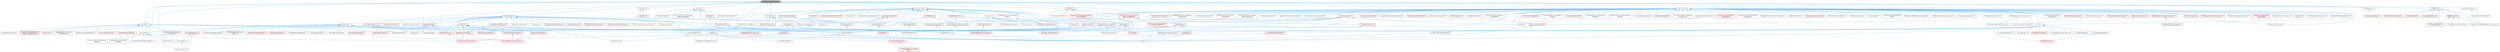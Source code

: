 digraph "Interface_AssetUserData.h"
{
 // INTERACTIVE_SVG=YES
 // LATEX_PDF_SIZE
  bgcolor="transparent";
  edge [fontname=Helvetica,fontsize=10,labelfontname=Helvetica,labelfontsize=10];
  node [fontname=Helvetica,fontsize=10,shape=box,height=0.2,width=0.4];
  Node1 [id="Node000001",label="Interface_AssetUserData.h",height=0.2,width=0.4,color="gray40", fillcolor="grey60", style="filled", fontcolor="black",tooltip=" "];
  Node1 -> Node2 [id="edge1_Node000001_Node000002",dir="back",color="steelblue1",style="solid",tooltip=" "];
  Node2 [id="Node000002",label="ActorComponent.h",height=0.2,width=0.4,color="grey40", fillcolor="white", style="filled",URL="$da/db1/ActorComponent_8h.html",tooltip=" "];
  Node2 -> Node3 [id="edge2_Node000002_Node000003",dir="back",color="steelblue1",style="solid",tooltip=" "];
  Node3 [id="Node000003",label="AIPerceptionComponent.h",height=0.2,width=0.4,color="grey40", fillcolor="white", style="filled",URL="$d6/d0a/AIPerceptionComponent_8h.html",tooltip=" "];
  Node2 -> Node4 [id="edge3_Node000002_Node000004",dir="back",color="steelblue1",style="solid",tooltip=" "];
  Node4 [id="Node000004",label="AIPerceptionStimuliSource\lComponent.h",height=0.2,width=0.4,color="grey40", fillcolor="white", style="filled",URL="$df/da3/AIPerceptionStimuliSourceComponent_8h.html",tooltip=" "];
  Node2 -> Node5 [id="edge4_Node000002_Node000005",dir="back",color="steelblue1",style="solid",tooltip=" "];
  Node5 [id="Node000005",label="ActorTextureStreamingBuild\lDataComponent.h",height=0.2,width=0.4,color="grey40", fillcolor="white", style="filled",URL="$d2/d6d/ActorTextureStreamingBuildDataComponent_8h.html",tooltip=" "];
  Node2 -> Node6 [id="edge5_Node000002_Node000006",dir="back",color="steelblue1",style="solid",tooltip=" "];
  Node6 [id="Node000006",label="AnimNextComponent.h",height=0.2,width=0.4,color="grey40", fillcolor="white", style="filled",URL="$d2/d67/AnimNextComponent_8h.html",tooltip=" "];
  Node2 -> Node7 [id="edge6_Node000002_Node000007",dir="back",color="steelblue1",style="solid",tooltip=" "];
  Node7 [id="Node000007",label="ApplicationLifecycleComponent.h",height=0.2,width=0.4,color="grey40", fillcolor="white", style="filled",URL="$de/db6/ApplicationLifecycleComponent_8h.html",tooltip=" "];
  Node2 -> Node8 [id="edge7_Node000002_Node000008",dir="back",color="steelblue1",style="solid",tooltip=" "];
  Node8 [id="Node000008",label="AsyncPhysicsInputComponent.h",height=0.2,width=0.4,color="grey40", fillcolor="white", style="filled",URL="$da/d20/AsyncPhysicsInputComponent_8h.html",tooltip=" "];
  Node2 -> Node9 [id="edge8_Node000002_Node000009",dir="back",color="steelblue1",style="solid",tooltip=" "];
  Node9 [id="Node000009",label="BlackboardComponent.h",height=0.2,width=0.4,color="red", fillcolor="#FFF0F0", style="filled",URL="$d9/d2d/BlackboardComponent_8h.html",tooltip=" "];
  Node2 -> Node35 [id="edge9_Node000002_Node000035",dir="back",color="steelblue1",style="solid",tooltip=" "];
  Node35 [id="Node000035",label="BlueprintComponentNodeSpawner.h",height=0.2,width=0.4,color="grey40", fillcolor="white", style="filled",URL="$d2/d98/BlueprintComponentNodeSpawner_8h.html",tooltip=" "];
  Node2 -> Node36 [id="edge10_Node000002_Node000036",dir="back",color="steelblue1",style="solid",tooltip=" "];
  Node36 [id="Node000036",label="BlueprintGraphDefinitions.h",height=0.2,width=0.4,color="red", fillcolor="#FFF0F0", style="filled",URL="$d7/d5e/BlueprintGraphDefinitions_8h.html",tooltip=" "];
  Node2 -> Node38 [id="edge11_Node000002_Node000038",dir="back",color="steelblue1",style="solid",tooltip=" "];
  Node38 [id="Node000038",label="BoundsCopyComponent.h",height=0.2,width=0.4,color="grey40", fillcolor="white", style="filled",URL="$d2/d10/BoundsCopyComponent_8h.html",tooltip=" "];
  Node2 -> Node39 [id="edge12_Node000002_Node000039",dir="back",color="steelblue1",style="solid",tooltip=" "];
  Node39 [id="Node000039",label="BrainComponent.h",height=0.2,width=0.4,color="red", fillcolor="#FFF0F0", style="filled",URL="$d6/dc0/BrainComponent_8h.html",tooltip=" "];
  Node2 -> Node68 [id="edge13_Node000002_Node000068",dir="back",color="steelblue1",style="solid",tooltip=" "];
  Node68 [id="Node000068",label="ChaosMoverBackend.h",height=0.2,width=0.4,color="grey40", fillcolor="white", style="filled",URL="$de/d0f/ChaosMoverBackend_8h.html",tooltip=" "];
  Node2 -> Node69 [id="edge14_Node000002_Node000069",dir="back",color="steelblue1",style="solid",tooltip=" "];
  Node69 [id="Node000069",label="Character.h",height=0.2,width=0.4,color="red", fillcolor="#FFF0F0", style="filled",URL="$db/dc7/Character_8h.html",tooltip=" "];
  Node69 -> Node72 [id="edge15_Node000069_Node000072",dir="back",color="steelblue1",style="solid",tooltip=" "];
  Node72 [id="Node000072",label="EngineMinimal.h",height=0.2,width=0.4,color="grey40", fillcolor="white", style="filled",URL="$d0/d2c/EngineMinimal_8h.html",tooltip=" "];
  Node72 -> Node73 [id="edge16_Node000072_Node000073",dir="back",color="steelblue1",style="solid",tooltip=" "];
  Node73 [id="Node000073",label="Engine.h",height=0.2,width=0.4,color="grey40", fillcolor="white", style="filled",URL="$d1/d34/Public_2Engine_8h.html",tooltip=" "];
  Node2 -> Node74 [id="edge17_Node000002_Node000074",dir="back",color="steelblue1",style="solid",tooltip=" "];
  Node74 [id="Node000074",label="ClusterUnionReplicatedProxy\lComponent.h",height=0.2,width=0.4,color="grey40", fillcolor="white", style="filled",URL="$da/d2c/ClusterUnionReplicatedProxyComponent_8h.html",tooltip=" "];
  Node2 -> Node75 [id="edge18_Node000002_Node000075",dir="back",color="steelblue1",style="solid",tooltip=" "];
  Node75 [id="Node000075",label="ComponentAssetBroker.h",height=0.2,width=0.4,color="red", fillcolor="#FFF0F0", style="filled",URL="$da/ddd/ComponentAssetBroker_8h.html",tooltip=" "];
  Node2 -> Node77 [id="edge19_Node000002_Node000077",dir="back",color="steelblue1",style="solid",tooltip=" "];
  Node77 [id="Node000077",label="ComponentEditorContextMenu\lContex.h",height=0.2,width=0.4,color="grey40", fillcolor="white", style="filled",URL="$db/d71/ComponentEditorContextMenuContex_8h.html",tooltip=" "];
  Node2 -> Node78 [id="edge20_Node000002_Node000078",dir="back",color="steelblue1",style="solid",tooltip=" "];
  Node78 [id="Node000078",label="ComponentEditorUtils.h",height=0.2,width=0.4,color="red", fillcolor="#FFF0F0", style="filled",URL="$d0/d4b/ComponentEditorUtils_8h.html",tooltip=" "];
  Node2 -> Node81 [id="edge21_Node000002_Node000081",dir="back",color="steelblue1",style="solid",tooltip=" "];
  Node81 [id="Node000081",label="ComponentElementEditorCopy\lAndPaste.h",height=0.2,width=0.4,color="grey40", fillcolor="white", style="filled",URL="$da/d37/ComponentElementEditorCopyAndPaste_8h.html",tooltip=" "];
  Node2 -> Node82 [id="edge22_Node000002_Node000082",dir="back",color="steelblue1",style="solid",tooltip=" "];
  Node82 [id="Node000082",label="ComponentRecreateRenderState\lContext.h",height=0.2,width=0.4,color="grey40", fillcolor="white", style="filled",URL="$de/dd0/ComponentRecreateRenderStateContext_8h.html",tooltip=" "];
  Node2 -> Node83 [id="edge23_Node000002_Node000083",dir="back",color="steelblue1",style="solid",tooltip=" "];
  Node83 [id="Node000083",label="ComponentTypeRegistry.h",height=0.2,width=0.4,color="grey40", fillcolor="white", style="filled",URL="$dd/d81/ComponentTypeRegistry_8h.html",tooltip=" "];
  Node2 -> Node84 [id="edge24_Node000002_Node000084",dir="back",color="steelblue1",style="solid",tooltip=" "];
  Node84 [id="Node000084",label="ComponentVisualizer.h",height=0.2,width=0.4,color="red", fillcolor="#FFF0F0", style="filled",URL="$d3/d9b/ComponentVisualizer_8h.html",tooltip=" "];
  Node2 -> Node88 [id="edge25_Node000002_Node000088",dir="back",color="steelblue1",style="solid",tooltip=" "];
  Node88 [id="Node000088",label="DisplayClusterConfiguration\lTypes_ICVFX.h",height=0.2,width=0.4,color="red", fillcolor="#FFF0F0", style="filled",URL="$d3/dc4/DisplayClusterConfigurationTypes__ICVFX_8h.html",tooltip=" "];
  Node2 -> Node101 [id="edge26_Node000002_Node000101",dir="back",color="steelblue1",style="solid",tooltip=" "];
  Node101 [id="Node000101",label="DisplayClusterPreviewShare\lComponent.h",height=0.2,width=0.4,color="grey40", fillcolor="white", style="filled",URL="$d0/d2c/DisplayClusterPreviewShareComponent_8h.html",tooltip=" "];
  Node2 -> Node102 [id="edge27_Node000002_Node000102",dir="back",color="steelblue1",style="solid",tooltip=" "];
  Node102 [id="Node000102",label="DisplayClusterStageActor\lComponent.h",height=0.2,width=0.4,color="red", fillcolor="#FFF0F0", style="filled",URL="$d6/d98/DisplayClusterStageActorComponent_8h.html",tooltip=" "];
  Node2 -> Node105 [id="edge28_Node000002_Node000105",dir="back",color="steelblue1",style="solid",tooltip=" "];
  Node105 [id="Node000105",label="DisplayClusterStageGeometry\lComponent.h",height=0.2,width=0.4,color="grey40", fillcolor="white", style="filled",URL="$d2/df3/DisplayClusterStageGeometryComponent_8h.html",tooltip=" "];
  Node2 -> Node106 [id="edge29_Node000002_Node000106",dir="back",color="steelblue1",style="solid",tooltip=" "];
  Node106 [id="Node000106",label="DisplayClusterSyncTickComponent.h",height=0.2,width=0.4,color="grey40", fillcolor="white", style="filled",URL="$d5/d00/DisplayClusterSyncTickComponent_8h.html",tooltip=" "];
  Node2 -> Node107 [id="edge30_Node000002_Node000107",dir="back",color="steelblue1",style="solid",tooltip=" "];
  Node107 [id="Node000107",label="DlgReferenceTree.h",height=0.2,width=0.4,color="grey40", fillcolor="white", style="filled",URL="$db/dd3/DlgReferenceTree_8h.html",tooltip=" "];
  Node2 -> Node72 [id="edge31_Node000002_Node000072",dir="back",color="steelblue1",style="solid",tooltip=" "];
  Node2 -> Node108 [id="edge32_Node000002_Node000108",dir="back",color="steelblue1",style="solid",tooltip=" "];
  Node108 [id="Node000108",label="EngineSharedPCH.h",height=0.2,width=0.4,color="grey40", fillcolor="white", style="filled",URL="$dc/dbb/EngineSharedPCH_8h.html",tooltip=" "];
  Node108 -> Node109 [id="edge33_Node000108_Node000109",dir="back",color="steelblue1",style="solid",tooltip=" "];
  Node109 [id="Node000109",label="UnrealEdSharedPCH.h",height=0.2,width=0.4,color="grey40", fillcolor="white", style="filled",URL="$d1/de6/UnrealEdSharedPCH_8h.html",tooltip=" "];
  Node2 -> Node110 [id="edge34_Node000002_Node000110",dir="back",color="steelblue1",style="solid",tooltip=" "];
  Node110 [id="Node000110",label="GameplayTasksComponent.h",height=0.2,width=0.4,color="red", fillcolor="#FFF0F0", style="filled",URL="$d6/d36/GameplayTasksComponent_8h.html",tooltip=" "];
  Node2 -> Node112 [id="edge35_Node000002_Node000112",dir="back",color="steelblue1",style="solid",tooltip=" "];
  Node112 [id="Node000112",label="InputComponent.h",height=0.2,width=0.4,color="red", fillcolor="#FFF0F0", style="filled",URL="$d4/de7/InputComponent_8h.html",tooltip=" "];
  Node112 -> Node72 [id="edge36_Node000112_Node000072",dir="back",color="steelblue1",style="solid",tooltip=" "];
  Node112 -> Node108 [id="edge37_Node000112_Node000108",dir="back",color="steelblue1",style="solid",tooltip=" "];
  Node2 -> Node116 [id="edge38_Node000002_Node000116",dir="back",color="steelblue1",style="solid",tooltip=" "];
  Node116 [id="Node000116",label="KismetReinstanceUtilities.h",height=0.2,width=0.4,color="grey40", fillcolor="white", style="filled",URL="$d4/dae/KismetReinstanceUtilities_8h.html",tooltip=" "];
  Node2 -> Node117 [id="edge39_Node000002_Node000117",dir="back",color="steelblue1",style="solid",tooltip=" "];
  Node117 [id="Node000117",label="LODSyncComponent.h",height=0.2,width=0.4,color="grey40", fillcolor="white", style="filled",URL="$d0/dbf/LODSyncComponent_8h.html",tooltip=" "];
  Node2 -> Node118 [id="edge40_Node000002_Node000118",dir="back",color="steelblue1",style="solid",tooltip=" "];
  Node118 [id="Node000118",label="LandscapeEdit.h",height=0.2,width=0.4,color="grey40", fillcolor="white", style="filled",URL="$df/d61/LandscapeEdit_8h.html",tooltip=" "];
  Node2 -> Node119 [id="edge41_Node000002_Node000119",dir="back",color="steelblue1",style="solid",tooltip=" "];
  Node119 [id="Node000119",label="Level.h",height=0.2,width=0.4,color="grey40", fillcolor="white", style="filled",URL="$d9/da2/Level_8h.html",tooltip=" "];
  Node119 -> Node120 [id="edge42_Node000119_Node000120",dir="back",color="steelblue1",style="solid",tooltip=" "];
  Node120 [id="Node000120",label="AsyncRegisterLevelContext.cpp",height=0.2,width=0.4,color="grey40", fillcolor="white", style="filled",URL="$da/df8/AsyncRegisterLevelContext_8cpp.html",tooltip=" "];
  Node119 -> Node121 [id="edge43_Node000119_Node000121",dir="back",color="steelblue1",style="solid",tooltip=" "];
  Node121 [id="Node000121",label="Editor.h",height=0.2,width=0.4,color="red", fillcolor="#FFF0F0", style="filled",URL="$de/d6e/Editor_8h.html",tooltip=" "];
  Node121 -> Node122 [id="edge44_Node000121_Node000122",dir="back",color="steelblue1",style="solid",tooltip=" "];
  Node122 [id="Node000122",label="AnimGraphNode_Base.h",height=0.2,width=0.4,color="red", fillcolor="#FFF0F0", style="filled",URL="$d0/dfb/AnimGraphNode__Base_8h.html",tooltip=" "];
  Node122 -> Node127 [id="edge45_Node000122_Node000127",dir="back",color="steelblue1",style="solid",tooltip=" "];
  Node127 [id="Node000127",label="AnimGraphNode_AssetPlayer\lBase.h",height=0.2,width=0.4,color="red", fillcolor="#FFF0F0", style="filled",URL="$d1/d4f/AnimGraphNode__AssetPlayerBase_8h.html",tooltip=" "];
  Node121 -> Node223 [id="edge46_Node000121_Node000223",dir="back",color="steelblue1",style="solid",tooltip=" "];
  Node223 [id="Node000223",label="FractureTool.cpp",height=0.2,width=0.4,color="grey40", fillcolor="white", style="filled",URL="$dc/d9a/FractureTool_8cpp.html",tooltip=" "];
  Node121 -> Node109 [id="edge47_Node000121_Node000109",dir="back",color="steelblue1",style="solid",tooltip=" "];
  Node119 -> Node73 [id="edge48_Node000119_Node000073",dir="back",color="steelblue1",style="solid",tooltip=" "];
  Node119 -> Node108 [id="edge49_Node000119_Node000108",dir="back",color="steelblue1",style="solid",tooltip=" "];
  Node119 -> Node348 [id="edge50_Node000119_Node000348",dir="back",color="steelblue1",style="solid",tooltip=" "];
  Node348 [id="Node000348",label="EngineUtils.h",height=0.2,width=0.4,color="red", fillcolor="#FFF0F0", style="filled",URL="$d4/d61/EngineUtils_8h.html",tooltip=" "];
  Node348 -> Node73 [id="edge51_Node000348_Node000073",dir="back",color="steelblue1",style="solid",tooltip=" "];
  Node119 -> Node355 [id="edge52_Node000119_Node000355",dir="back",color="steelblue1",style="solid",tooltip=" "];
  Node355 [id="Node000355",label="ExternalPackageHelper.h",height=0.2,width=0.4,color="grey40", fillcolor="white", style="filled",URL="$d3/d2f/ExternalPackageHelper_8h.html",tooltip=" "];
  Node355 -> Node356 [id="edge53_Node000355_Node000356",dir="back",color="steelblue1",style="solid",tooltip=" "];
  Node356 [id="Node000356",label="WorldDataLayers.h",height=0.2,width=0.4,color="red", fillcolor="#FFF0F0", style="filled",URL="$d1/d1d/WorldDataLayers_8h.html",tooltip=" "];
  Node119 -> Node357 [id="edge54_Node000119_Node000357",dir="back",color="steelblue1",style="solid",tooltip=" "];
  Node357 [id="Node000357",label="LevelDragDropOp.h",height=0.2,width=0.4,color="grey40", fillcolor="white", style="filled",URL="$dc/da5/LevelDragDropOp_8h.html",tooltip=" "];
  Node119 -> Node358 [id="edge55_Node000119_Node000358",dir="back",color="steelblue1",style="solid",tooltip=" "];
  Node358 [id="Node000358",label="LevelScriptBlueprint.h",height=0.2,width=0.4,color="grey40", fillcolor="white", style="filled",URL="$da/dfb/LevelScriptBlueprint_8h.html",tooltip=" "];
  Node119 -> Node359 [id="edge56_Node000119_Node000359",dir="back",color="steelblue1",style="solid",tooltip=" "];
  Node359 [id="Node000359",label="PrimitiveSceneProxyDesc.h",height=0.2,width=0.4,color="red", fillcolor="#FFF0F0", style="filled",URL="$d8/d20/PrimitiveSceneProxyDesc_8h.html",tooltip=" "];
  Node359 -> Node367 [id="edge57_Node000359_Node000367",dir="back",color="steelblue1",style="solid",tooltip=" "];
  Node367 [id="Node000367",label="StaticMeshSceneProxyDesc.h",height=0.2,width=0.4,color="red", fillcolor="#FFF0F0", style="filled",URL="$d0/d31/StaticMeshSceneProxyDesc_8h.html",tooltip=" "];
  Node119 -> Node370 [id="edge58_Node000119_Node000370",dir="back",color="steelblue1",style="solid",tooltip=" "];
  Node370 [id="Node000370",label="SurfaceIterators.h",height=0.2,width=0.4,color="grey40", fillcolor="white", style="filled",URL="$da/de6/SurfaceIterators_8h.html",tooltip=" "];
  Node119 -> Node356 [id="edge59_Node000119_Node000356",dir="back",color="steelblue1",style="solid",tooltip=" "];
  Node119 -> Node371 [id="edge60_Node000119_Node000371",dir="back",color="steelblue1",style="solid",tooltip=" "];
  Node371 [id="Node000371",label="WorldPartitionHelpers.h",height=0.2,width=0.4,color="red", fillcolor="#FFF0F0", style="filled",URL="$d9/dff/WorldPartitionHelpers_8h.html",tooltip=" "];
  Node2 -> Node373 [id="edge61_Node000002_Node000373",dir="back",color="steelblue1",style="solid",tooltip=" "];
  Node373 [id="Node000373",label="MarkActorRenderStateDirty\lTask.h",height=0.2,width=0.4,color="grey40", fillcolor="white", style="filled",URL="$d0/d61/MarkActorRenderStateDirtyTask_8h.html",tooltip=" "];
  Node2 -> Node374 [id="edge62_Node000002_Node000374",dir="back",color="steelblue1",style="solid",tooltip=" "];
  Node374 [id="Node000374",label="MaterialList.h",height=0.2,width=0.4,color="grey40", fillcolor="white", style="filled",URL="$df/d0c/MaterialList_8h.html",tooltip=" "];
  Node2 -> Node375 [id="edge63_Node000002_Node000375",dir="back",color="steelblue1",style="solid",tooltip=" "];
  Node375 [id="Node000375",label="MetasoundOfflinePlayerComponent.h",height=0.2,width=0.4,color="grey40", fillcolor="white", style="filled",URL="$d8/d8f/MetasoundOfflinePlayerComponent_8h.html",tooltip=" "];
  Node2 -> Node376 [id="edge64_Node000002_Node000376",dir="back",color="steelblue1",style="solid",tooltip=" "];
  Node376 [id="Node000376",label="ModularVehicleBaseComponent.h",height=0.2,width=0.4,color="grey40", fillcolor="white", style="filled",URL="$d3/dc7/ModularVehicleBaseComponent_8h.html",tooltip=" "];
  Node2 -> Node377 [id="edge65_Node000002_Node000377",dir="back",color="steelblue1",style="solid",tooltip=" "];
  Node377 [id="Node000377",label="MovementComponent.h",height=0.2,width=0.4,color="red", fillcolor="#FFF0F0", style="filled",URL="$dd/dc8/MovementComponent_8h.html",tooltip=" "];
  Node377 -> Node73 [id="edge66_Node000377_Node000073",dir="back",color="steelblue1",style="solid",tooltip=" "];
  Node2 -> Node404 [id="edge67_Node000002_Node000404",dir="back",color="steelblue1",style="solid",tooltip=" "];
  Node404 [id="Node000404",label="MoverComponent.h",height=0.2,width=0.4,color="red", fillcolor="#FFF0F0", style="filled",URL="$dc/d95/MoverComponent_8h.html",tooltip=" "];
  Node404 -> Node409 [id="edge68_Node000404_Node000409",dir="back",color="steelblue1",style="solid",tooltip=" "];
  Node409 [id="Node000409",label="NavMoverComponent.h",height=0.2,width=0.4,color="grey40", fillcolor="white", style="filled",URL="$df/dbc/NavMoverComponent_8h.html",tooltip=" "];
  Node2 -> Node412 [id="edge69_Node000002_Node000412",dir="back",color="steelblue1",style="solid",tooltip=" "];
  Node412 [id="Node000412",label="MoverDebugComponent.h",height=0.2,width=0.4,color="grey40", fillcolor="white", style="filled",URL="$d8/d6c/MoverDebugComponent_8h.html",tooltip=" "];
  Node2 -> Node413 [id="edge70_Node000002_Node000413",dir="back",color="steelblue1",style="solid",tooltip=" "];
  Node413 [id="Node000413",label="MoverNetworkPredictionLiaison.h",height=0.2,width=0.4,color="grey40", fillcolor="white", style="filled",URL="$d3/da4/MoverNetworkPredictionLiaison_8h.html",tooltip=" "];
  Node2 -> Node414 [id="edge71_Node000002_Node000414",dir="back",color="steelblue1",style="solid",tooltip=" "];
  Node414 [id="Node000414",label="MoverStandaloneLiaison.h",height=0.2,width=0.4,color="grey40", fillcolor="white", style="filled",URL="$dd/d84/MoverStandaloneLiaison_8h.html",tooltip=" "];
  Node2 -> Node415 [id="edge72_Node000002_Node000415",dir="back",color="steelblue1",style="solid",tooltip=" "];
  Node415 [id="Node000415",label="MusicClockComponent.h",height=0.2,width=0.4,color="red", fillcolor="#FFF0F0", style="filled",URL="$dc/dd9/MusicClockComponent_8h.html",tooltip=" "];
  Node415 -> Node417 [id="edge73_Node000415_Node000417",dir="back",color="steelblue1",style="solid",tooltip=" "];
  Node417 [id="Node000417",label="MusicTempometerComponent.h",height=0.2,width=0.4,color="grey40", fillcolor="white", style="filled",URL="$d9/ddf/MusicTempometerComponent_8h.html",tooltip=" "];
  Node2 -> Node417 [id="edge74_Node000002_Node000417",dir="back",color="steelblue1",style="solid",tooltip=" "];
  Node2 -> Node409 [id="edge75_Node000002_Node000409",dir="back",color="steelblue1",style="solid",tooltip=" "];
  Node2 -> Node392 [id="edge76_Node000002_Node000392",dir="back",color="steelblue1",style="solid",tooltip=" "];
  Node392 [id="Node000392",label="NetworkPhysicsComponent.h",height=0.2,width=0.4,color="red", fillcolor="#FFF0F0", style="filled",URL="$d5/dcb/NetworkPhysicsComponent_8h.html",tooltip=" "];
  Node2 -> Node418 [id="edge77_Node000002_Node000418",dir="back",color="steelblue1",style="solid",tooltip=" "];
  Node418 [id="Node000418",label="NetworkPhysicsSettingsComponent.h",height=0.2,width=0.4,color="red", fillcolor="#FFF0F0", style="filled",URL="$dc/dea/NetworkPhysicsSettingsComponent_8h.html",tooltip=" "];
  Node418 -> Node392 [id="edge78_Node000418_Node000392",dir="back",color="steelblue1",style="solid",tooltip=" "];
  Node2 -> Node420 [id="edge79_Node000002_Node000420",dir="back",color="steelblue1",style="solid",tooltip=" "];
  Node420 [id="Node000420",label="NetworkPredictionComponent.h",height=0.2,width=0.4,color="grey40", fillcolor="white", style="filled",URL="$d9/d97/NetworkPredictionComponent_8h.html",tooltip=" "];
  Node420 -> Node413 [id="edge80_Node000420_Node000413",dir="back",color="steelblue1",style="solid",tooltip=" "];
  Node2 -> Node421 [id="edge81_Node000002_Node000421",dir="back",color="steelblue1",style="solid",tooltip=" "];
  Node421 [id="Node000421",label="NetworkPredictionPhysics\lComponent.h",height=0.2,width=0.4,color="grey40", fillcolor="white", style="filled",URL="$d1/d6b/NetworkPredictionPhysicsComponent_8h.html",tooltip=" "];
  Node2 -> Node380 [id="edge82_Node000002_Node000380",dir="back",color="steelblue1",style="solid",tooltip=" "];
  Node380 [id="Node000380",label="PathFollowingComponent.h",height=0.2,width=0.4,color="red", fillcolor="#FFF0F0", style="filled",URL="$d5/d0b/PathFollowingComponent_8h.html",tooltip=" "];
  Node2 -> Node422 [id="edge83_Node000002_Node000422",dir="back",color="steelblue1",style="solid",tooltip=" "];
  Node422 [id="Node000422",label="PawnNoiseEmitterComponent.h",height=0.2,width=0.4,color="grey40", fillcolor="white", style="filled",URL="$de/d71/PawnNoiseEmitterComponent_8h.html",tooltip=" "];
  Node422 -> Node73 [id="edge84_Node000422_Node000073",dir="back",color="steelblue1",style="solid",tooltip=" "];
  Node2 -> Node423 [id="edge85_Node000002_Node000423",dir="back",color="steelblue1",style="solid",tooltip=" "];
  Node423 [id="Node000423",label="PawnSensingComponent.h",height=0.2,width=0.4,color="grey40", fillcolor="white", style="filled",URL="$d0/d30/PawnSensingComponent_8h.html",tooltip=" "];
  Node2 -> Node424 [id="edge86_Node000002_Node000424",dir="back",color="steelblue1",style="solid",tooltip=" "];
  Node424 [id="Node000424",label="PhysicalAnimationComponent.h",height=0.2,width=0.4,color="red", fillcolor="#FFF0F0", style="filled",URL="$de/d7f/PhysicalAnimationComponent_8h.html",tooltip=" "];
  Node2 -> Node426 [id="edge87_Node000002_Node000426",dir="back",color="steelblue1",style="solid",tooltip=" "];
  Node426 [id="Node000426",label="PhysicsHandleComponent.h",height=0.2,width=0.4,color="grey40", fillcolor="white", style="filled",URL="$d5/dd0/PhysicsHandleComponent_8h.html",tooltip=" "];
  Node426 -> Node73 [id="edge88_Node000426_Node000073",dir="back",color="steelblue1",style="solid",tooltip=" "];
  Node2 -> Node427 [id="edge89_Node000002_Node000427",dir="back",color="steelblue1",style="solid",tooltip=" "];
  Node427 [id="Node000427",label="PixelStreaming2InputComponent.h",height=0.2,width=0.4,color="red", fillcolor="#FFF0F0", style="filled",URL="$da/dda/PixelStreaming2InputComponent_8h.html",tooltip=" "];
  Node2 -> Node429 [id="edge90_Node000002_Node000429",dir="back",color="steelblue1",style="solid",tooltip=" "];
  Node429 [id="Node000429",label="PixelStreamingInputComponent.h",height=0.2,width=0.4,color="grey40", fillcolor="white", style="filled",URL="$d5/d26/PixelStreamingInputComponent_8h.html",tooltip=" "];
  Node2 -> Node430 [id="edge91_Node000002_Node000430",dir="back",color="steelblue1",style="solid",tooltip=" "];
  Node430 [id="Node000430",label="PixelStreamingSignalling\lComponent.h",height=0.2,width=0.4,color="red", fillcolor="#FFF0F0", style="filled",URL="$df/d48/PixelStreamingSignallingComponent_8h.html",tooltip=" "];
  Node2 -> Node432 [id="edge92_Node000002_Node000432",dir="back",color="steelblue1",style="solid",tooltip=" "];
  Node432 [id="Node000432",label="PlatformEventsComponent.h",height=0.2,width=0.4,color="grey40", fillcolor="white", style="filled",URL="$d7/db9/PlatformEventsComponent_8h.html",tooltip=" "];
  Node2 -> Node433 [id="edge93_Node000002_Node000433",dir="back",color="steelblue1",style="solid",tooltip=" "];
  Node433 [id="Node000433",label="SComponentClassCombo.h",height=0.2,width=0.4,color="grey40", fillcolor="white", style="filled",URL="$dc/df2/SComponentClassCombo_8h.html",tooltip=" "];
  Node433 -> Node302 [id="edge94_Node000433_Node000302",dir="back",color="steelblue1",style="solid",tooltip=" "];
  Node302 [id="Node000302",label="SSCSEditor.h",height=0.2,width=0.4,color="grey40", fillcolor="white", style="filled",URL="$d0/d2e/SSCSEditor_8h.html",tooltip=" "];
  Node2 -> Node302 [id="edge95_Node000002_Node000302",dir="back",color="steelblue1",style="solid",tooltip=" "];
  Node2 -> Node434 [id="edge96_Node000002_Node000434",dir="back",color="steelblue1",style="solid",tooltip=" "];
  Node434 [id="Node000434",label="SceneComponent.h",height=0.2,width=0.4,color="red", fillcolor="#FFF0F0", style="filled",URL="$dd/de8/SceneComponent_8h.html",tooltip=" "];
  Node434 -> Node72 [id="edge97_Node000434_Node000072",dir="back",color="steelblue1",style="solid",tooltip=" "];
  Node434 -> Node108 [id="edge98_Node000434_Node000108",dir="back",color="steelblue1",style="solid",tooltip=" "];
  Node434 -> Node377 [id="edge99_Node000434_Node000377",dir="back",color="steelblue1",style="solid",tooltip=" "];
  Node434 -> Node872 [id="edge100_Node000434_Node000872",dir="back",color="steelblue1",style="solid",tooltip=" "];
  Node872 [id="Node000872",label="ParticleSystemComponent.h",height=0.2,width=0.4,color="red", fillcolor="#FFF0F0", style="filled",URL="$d4/d17/ParticleSystemComponent_8h.html",tooltip=" "];
  Node872 -> Node72 [id="edge101_Node000872_Node000072",dir="back",color="steelblue1",style="solid",tooltip=" "];
  Node434 -> Node302 [id="edge102_Node000434_Node000302",dir="back",color="steelblue1",style="solid",tooltip=" "];
  Node434 -> Node757 [id="edge103_Node000434_Node000757",dir="back",color="steelblue1",style="solid",tooltip=" "];
  Node757 [id="Node000757",label="SkeletalMeshComponent.h",height=0.2,width=0.4,color="red", fillcolor="#FFF0F0", style="filled",URL="$d8/db5/SkeletalMeshComponent_8h.html",tooltip=" "];
  Node757 -> Node28 [id="edge104_Node000757_Node000028",dir="back",color="steelblue1",style="solid",tooltip=" "];
  Node28 [id="Node000028",label="BTTask_PlayAnimation.h",height=0.2,width=0.4,color="grey40", fillcolor="white", style="filled",URL="$db/d8d/BTTask__PlayAnimation_8h.html",tooltip=" "];
  Node757 -> Node759 [id="edge105_Node000757_Node000759",dir="back",color="steelblue1",style="solid",tooltip=" "];
  Node759 [id="Node000759",label="DebugSkelMeshComponent.h",height=0.2,width=0.4,color="red", fillcolor="#FFF0F0", style="filled",URL="$d5/d33/DebugSkelMeshComponent_8h.html",tooltip=" "];
  Node757 -> Node72 [id="edge106_Node000757_Node000072",dir="back",color="steelblue1",style="solid",tooltip=" "];
  Node757 -> Node108 [id="edge107_Node000757_Node000108",dir="back",color="steelblue1",style="solid",tooltip=" "];
  Node757 -> Node781 [id="edge108_Node000757_Node000781",dir="back",color="steelblue1",style="solid",tooltip=" "];
  Node781 [id="Node000781",label="SAnimAttributeView.h",height=0.2,width=0.4,color="grey40", fillcolor="white", style="filled",URL="$df/d42/SAnimAttributeView_8h.html",tooltip=" "];
  Node757 -> Node783 [id="edge109_Node000757_Node000783",dir="back",color="steelblue1",style="solid",tooltip=" "];
  Node783 [id="Node000783",label="TraceFilter.h",height=0.2,width=0.4,color="red", fillcolor="#FFF0F0", style="filled",URL="$de/dc1/TraceFilter_8h.html",tooltip=" "];
  Node2 -> Node1872 [id="edge110_Node000002_Node001872",dir="back",color="steelblue1",style="solid",tooltip=" "];
  Node1872 [id="Node001872",label="Selection.h",height=0.2,width=0.4,color="red", fillcolor="#FFF0F0", style="filled",URL="$d9/d60/Editor_2UnrealEd_2Public_2Selection_8h.html",tooltip=" "];
  Node2 -> Node1877 [id="edge111_Node000002_Node001877",dir="back",color="steelblue1",style="solid",tooltip=" "];
  Node1877 [id="Node001877",label="SmartObjectUserComponent.h",height=0.2,width=0.4,color="grey40", fillcolor="white", style="filled",URL="$d5/d23/SmartObjectUserComponent_8h.html",tooltip=" "];
  Node2 -> Node1878 [id="edge112_Node000002_Node001878",dir="back",color="steelblue1",style="solid",tooltip=" "];
  Node1878 [id="Node001878",label="SourceEffectEnvelopeFollower.h",height=0.2,width=0.4,color="grey40", fillcolor="white", style="filled",URL="$d9/d77/SourceEffectEnvelopeFollower_8h.html",tooltip=" "];
  Node2 -> Node1879 [id="edge113_Node000002_Node001879",dir="back",color="steelblue1",style="solid",tooltip=" "];
  Node1879 [id="Node001879",label="TimelineComponent.h",height=0.2,width=0.4,color="red", fillcolor="#FFF0F0", style="filled",URL="$d8/d17/TimelineComponent_8h.html",tooltip=" "];
  Node1879 -> Node73 [id="edge114_Node001879_Node000073",dir="back",color="steelblue1",style="solid",tooltip=" "];
  Node2 -> Node783 [id="edge115_Node000002_Node000783",dir="back",color="steelblue1",style="solid",tooltip=" "];
  Node2 -> Node1881 [id="edge116_Node000002_Node001881",dir="back",color="steelblue1",style="solid",tooltip=" "];
  Node1881 [id="Node001881",label="WaterTerrainComponent.h",height=0.2,width=0.4,color="red", fillcolor="#FFF0F0", style="filled",URL="$d2/dd6/WaterTerrainComponent_8h.html",tooltip=" "];
  Node2 -> Node1882 [id="edge117_Node000002_Node001882",dir="back",color="steelblue1",style="solid",tooltip=" "];
  Node1882 [id="Node001882",label="WorldPartitionStreamingSource\lComponent.h",height=0.2,width=0.4,color="grey40", fillcolor="white", style="filled",URL="$dd/d3c/WorldPartitionStreamingSourceComponent_8h.html",tooltip=" "];
  Node1 -> Node1883 [id="edge118_Node000001_Node001883",dir="back",color="steelblue1",style="solid",tooltip=" "];
  Node1883 [id="Node001883",label="AnimationAsset.h",height=0.2,width=0.4,color="grey40", fillcolor="white", style="filled",URL="$d4/df8/AnimationAsset_8h.html",tooltip=" "];
  Node1883 -> Node1884 [id="edge119_Node001883_Node001884",dir="back",color="steelblue1",style="solid",tooltip=" "];
  Node1884 [id="Node001884",label="ActiveStateMachineScope.h",height=0.2,width=0.4,color="grey40", fillcolor="white", style="filled",URL="$db/d6d/ActiveStateMachineScope_8h.html",tooltip=" "];
  Node1883 -> Node1885 [id="edge120_Node001883_Node001885",dir="back",color="steelblue1",style="solid",tooltip=" "];
  Node1885 [id="Node001885",label="AnimBank.h",height=0.2,width=0.4,color="red", fillcolor="#FFF0F0", style="filled",URL="$d6/dc9/AnimBank_8h.html",tooltip=" "];
  Node1883 -> Node1886 [id="edge121_Node001883_Node001886",dir="back",color="steelblue1",style="solid",tooltip=" "];
  Node1886 [id="Node001886",label="AnimCompressionTypes.h",height=0.2,width=0.4,color="red", fillcolor="#FFF0F0", style="filled",URL="$d1/d3b/AnimCompressionTypes_8h.html",tooltip=" "];
  Node1886 -> Node1552 [id="edge122_Node001886_Node001552",dir="back",color="steelblue1",style="solid",tooltip=" "];
  Node1552 [id="Node001552",label="AnimSequence.h",height=0.2,width=0.4,color="red", fillcolor="#FFF0F0", style="filled",URL="$d0/d8a/AnimSequence_8h.html",tooltip=" "];
  Node1552 -> Node108 [id="edge123_Node001552_Node000108",dir="back",color="steelblue1",style="solid",tooltip=" "];
  Node1883 -> Node127 [id="edge124_Node001883_Node000127",dir="back",color="steelblue1",style="solid",tooltip=" "];
  Node1883 -> Node122 [id="edge125_Node001883_Node000122",dir="back",color="steelblue1",style="solid",tooltip=" "];
  Node1883 -> Node1893 [id="edge126_Node001883_Node001893",dir="back",color="steelblue1",style="solid",tooltip=" "];
  Node1893 [id="Node001893",label="AnimInstance.h",height=0.2,width=0.4,color="red", fillcolor="#FFF0F0", style="filled",URL="$df/da0/AnimInstance_8h.html",tooltip=" "];
  Node1893 -> Node1572 [id="edge127_Node001893_Node001572",dir="back",color="steelblue1",style="solid",tooltip=" "];
  Node1572 [id="Node001572",label="AnimNode_StateMachine.h",height=0.2,width=0.4,color="red", fillcolor="#FFF0F0", style="filled",URL="$df/d8f/AnimNode__StateMachine_8h.html",tooltip=" "];
  Node1893 -> Node73 [id="edge128_Node001893_Node000073",dir="back",color="steelblue1",style="solid",tooltip=" "];
  Node1893 -> Node108 [id="edge129_Node001893_Node000108",dir="back",color="steelblue1",style="solid",tooltip=" "];
  Node1893 -> Node783 [id="edge130_Node001893_Node000783",dir="back",color="steelblue1",style="solid",tooltip=" "];
  Node1883 -> Node1576 [id="edge131_Node001883_Node001576",dir="back",color="steelblue1",style="solid",tooltip=" "];
  Node1576 [id="Node001576",label="AnimInstanceProxy.h",height=0.2,width=0.4,color="red", fillcolor="#FFF0F0", style="filled",URL="$d6/d6e/AnimInstanceProxy_8h.html",tooltip=" "];
  Node1576 -> Node1579 [id="edge132_Node001576_Node001579",dir="back",color="steelblue1",style="solid",tooltip=" "];
  Node1579 [id="Node001579",label="AnimSingleNodeInstanceProxy.h",height=0.2,width=0.4,color="red", fillcolor="#FFF0F0", style="filled",URL="$dc/de5/AnimSingleNodeInstanceProxy_8h.html",tooltip=" "];
  Node1883 -> Node1546 [id="edge133_Node001883_Node001546",dir="back",color="steelblue1",style="solid",tooltip=" "];
  Node1546 [id="Node001546",label="AnimMontage.h",height=0.2,width=0.4,color="red", fillcolor="#FFF0F0", style="filled",URL="$d2/da0/AnimMontage_8h.html",tooltip=" "];
  Node1546 -> Node388 [id="edge134_Node001546_Node000388",dir="back",color="steelblue1",style="solid",tooltip=" "];
  Node388 [id="Node000388",label="CharacterMovementComponent.h",height=0.2,width=0.4,color="red", fillcolor="#FFF0F0", style="filled",URL="$d8/d84/CharacterMovementComponent_8h.html",tooltip=" "];
  Node388 -> Node72 [id="edge135_Node000388_Node000072",dir="back",color="steelblue1",style="solid",tooltip=" "];
  Node1546 -> Node108 [id="edge136_Node001546_Node000108",dir="back",color="steelblue1",style="solid",tooltip=" "];
  Node1883 -> Node1902 [id="edge137_Node001883_Node001902",dir="back",color="steelblue1",style="solid",tooltip=" "];
  Node1902 [id="Node001902",label="AnimNode_AssetPlayerBase.h",height=0.2,width=0.4,color="red", fillcolor="#FFF0F0", style="filled",URL="$db/d4a/AnimNode__AssetPlayerBase_8h.html",tooltip=" "];
  Node1883 -> Node1903 [id="edge138_Node001883_Node001903",dir="back",color="steelblue1",style="solid",tooltip=" "];
  Node1903 [id="Node001903",label="AnimNode_RelevantAssetPlayer\lBase.h",height=0.2,width=0.4,color="grey40", fillcolor="white", style="filled",URL="$d5/d02/AnimNode__RelevantAssetPlayerBase_8h.html",tooltip=" "];
  Node1903 -> Node1902 [id="edge139_Node001903_Node001902",dir="back",color="steelblue1",style="solid",tooltip=" "];
  Node1883 -> Node1572 [id="edge140_Node001883_Node001572",dir="back",color="steelblue1",style="solid",tooltip=" "];
  Node1883 -> Node1552 [id="edge141_Node001883_Node001552",dir="back",color="steelblue1",style="solid",tooltip=" "];
  Node1883 -> Node1543 [id="edge142_Node001883_Node001543",dir="back",color="steelblue1",style="solid",tooltip=" "];
  Node1543 [id="Node001543",label="AnimSequenceBase.h",height=0.2,width=0.4,color="red", fillcolor="#FFF0F0", style="filled",URL="$db/d58/AnimSequenceBase_8h.html",tooltip=" "];
  Node1543 -> Node1552 [id="edge143_Node001543_Node001552",dir="back",color="steelblue1",style="solid",tooltip=" "];
  Node1543 -> Node1570 [id="edge144_Node001543_Node001570",dir="back",color="steelblue1",style="solid",tooltip=" "];
  Node1570 [id="Node001570",label="AnimationRuntime.h",height=0.2,width=0.4,color="red", fillcolor="#FFF0F0", style="filled",URL="$da/d93/AnimationRuntime_8h.html",tooltip=" "];
  Node1570 -> Node1589 [id="edge145_Node001570_Node001589",dir="back",color="steelblue1",style="solid",tooltip=" "];
  Node1589 [id="Node001589",label="BlendSpace.h",height=0.2,width=0.4,color="red", fillcolor="#FFF0F0", style="filled",URL="$d7/d9b/BlendSpace_8h.html",tooltip=" "];
  Node1543 -> Node73 [id="edge146_Node001543_Node000073",dir="back",color="steelblue1",style="solid",tooltip=" "];
  Node1543 -> Node108 [id="edge147_Node001543_Node000108",dir="back",color="steelblue1",style="solid",tooltip=" "];
  Node1883 -> Node1579 [id="edge148_Node001883_Node001579",dir="back",color="steelblue1",style="solid",tooltip=" "];
  Node1883 -> Node1904 [id="edge149_Node001883_Node001904",dir="back",color="steelblue1",style="solid",tooltip=" "];
  Node1904 [id="Node001904",label="AnimSync.h",height=0.2,width=0.4,color="grey40", fillcolor="white", style="filled",URL="$db/d18/AnimSync_8h.html",tooltip=" "];
  Node1904 -> Node1884 [id="edge150_Node001904_Node001884",dir="back",color="steelblue1",style="solid",tooltip=" "];
  Node1904 -> Node1893 [id="edge151_Node001904_Node001893",dir="back",color="steelblue1",style="solid",tooltip=" "];
  Node1904 -> Node1576 [id="edge152_Node001904_Node001576",dir="back",color="steelblue1",style="solid",tooltip=" "];
  Node1904 -> Node1902 [id="edge153_Node001904_Node001902",dir="back",color="steelblue1",style="solid",tooltip=" "];
  Node1904 -> Node1905 [id="edge154_Node001904_Node001905",dir="back",color="steelblue1",style="solid",tooltip=" "];
  Node1905 [id="Node001905",label="AnimSyncScope.h",height=0.2,width=0.4,color="grey40", fillcolor="white", style="filled",URL="$dc/d23/AnimSyncScope_8h.html",tooltip=" "];
  Node1883 -> Node1905 [id="edge155_Node001883_Node001905",dir="back",color="steelblue1",style="solid",tooltip=" "];
  Node1883 -> Node1906 [id="edge156_Node001883_Node001906",dir="back",color="steelblue1",style="solid",tooltip=" "];
  Node1906 [id="Node001906",label="AnimationAssetExtensions.h",height=0.2,width=0.4,color="grey40", fillcolor="white", style="filled",URL="$d4/d37/AnimationAssetExtensions_8h.html",tooltip=" "];
  Node1883 -> Node1907 [id="edge157_Node001883_Node001907",dir="back",color="steelblue1",style="solid",tooltip=" "];
  Node1907 [id="Node001907",label="AnimationEditorUtils.h",height=0.2,width=0.4,color="grey40", fillcolor="white", style="filled",URL="$df/d23/AnimationEditorUtils_8h.html",tooltip=" "];
  Node1883 -> Node1570 [id="edge158_Node001883_Node001570",dir="back",color="steelblue1",style="solid",tooltip=" "];
  Node1883 -> Node1908 [id="edge159_Node001883_Node001908",dir="back",color="steelblue1",style="solid",tooltip=" "];
  Node1908 [id="Node001908",label="AttributeIdentifier.h",height=0.2,width=0.4,color="red", fillcolor="#FFF0F0", style="filled",URL="$df/daa/AttributeIdentifier_8h.html",tooltip=" "];
  Node1908 -> Node781 [id="edge160_Node001908_Node000781",dir="back",color="steelblue1",style="solid",tooltip=" "];
  Node1883 -> Node28 [id="edge161_Node001883_Node000028",dir="back",color="steelblue1",style="solid",tooltip=" "];
  Node1883 -> Node1589 [id="edge162_Node001883_Node001589",dir="back",color="steelblue1",style="solid",tooltip=" "];
  Node1883 -> Node69 [id="edge163_Node001883_Node000069",dir="back",color="steelblue1",style="solid",tooltip=" "];
  Node1883 -> Node388 [id="edge164_Node001883_Node000388",dir="back",color="steelblue1",style="solid",tooltip=" "];
  Node1883 -> Node108 [id="edge165_Node001883_Node000108",dir="back",color="steelblue1",style="solid",tooltip=" "];
  Node1883 -> Node1916 [id="edge166_Node001883_Node001916",dir="back",color="steelblue1",style="solid",tooltip=" "];
  Node1916 [id="Node001916",label="MovieSceneStitchAnimSection.h",height=0.2,width=0.4,color="red", fillcolor="#FFF0F0", style="filled",URL="$de/d74/MovieSceneStitchAnimSection_8h.html",tooltip=" "];
  Node1883 -> Node1915 [id="edge167_Node001883_Node001915",dir="back",color="steelblue1",style="solid",tooltip=" "];
  Node1915 [id="Node001915",label="PoseAsset.h",height=0.2,width=0.4,color="grey40", fillcolor="white", style="filled",URL="$d9/dba/PoseAsset_8h.html",tooltip=" "];
  Node1883 -> Node1919 [id="edge168_Node001883_Node001919",dir="back",color="steelblue1",style="solid",tooltip=" "];
  Node1919 [id="Node001919",label="PushAnimSequenceKeyframe.h",height=0.2,width=0.4,color="grey40", fillcolor="white", style="filled",URL="$d9/d18/PushAnimSequenceKeyframe_8h.html",tooltip=" "];
  Node1883 -> Node1920 [id="edge169_Node001883_Node001920",dir="back",color="steelblue1",style="solid",tooltip=" "];
  Node1920 [id="Node001920",label="RootMotionSource.h",height=0.2,width=0.4,color="red", fillcolor="#FFF0F0", style="filled",URL="$d2/dd0/RootMotionSource_8h.html",tooltip=" "];
  Node1920 -> Node69 [id="edge170_Node001920_Node000069",dir="back",color="steelblue1",style="solid",tooltip=" "];
  Node1920 -> Node388 [id="edge171_Node001920_Node000388",dir="back",color="steelblue1",style="solid",tooltip=" "];
  Node1883 -> Node757 [id="edge172_Node001883_Node000757",dir="back",color="steelblue1",style="solid",tooltip=" "];
  Node1 -> Node108 [id="edge173_Node000001_Node000108",dir="back",color="steelblue1",style="solid",tooltip=" "];
  Node1 -> Node1921 [id="edge174_Node000001_Node001921",dir="back",color="steelblue1",style="solid",tooltip=" "];
  Node1921 [id="Node001921",label="GroomAsset.h",height=0.2,width=0.4,color="grey40", fillcolor="white", style="filled",URL="$d8/df1/GroomAsset_8h.html",tooltip=" "];
  Node1921 -> Node1922 [id="edge175_Node001921_Node001922",dir="back",color="steelblue1",style="solid",tooltip=" "];
  Node1922 [id="Node001922",label="GroomCache.h",height=0.2,width=0.4,color="grey40", fillcolor="white", style="filled",URL="$d7/d6e/GroomCache_8h.html",tooltip=" "];
  Node1921 -> Node745 [id="edge176_Node001921_Node000745",dir="back",color="steelblue1",style="solid",tooltip=" "];
  Node745 [id="Node000745",label="GroomComponent.h",height=0.2,width=0.4,color="grey40", fillcolor="white", style="filled",URL="$de/d2e/GroomComponent_8h.html",tooltip=" "];
  Node1921 -> Node1923 [id="edge177_Node001921_Node001923",dir="back",color="steelblue1",style="solid",tooltip=" "];
  Node1923 [id="Node001923",label="GroomCreateFollicleMaskOptions.h",height=0.2,width=0.4,color="grey40", fillcolor="white", style="filled",URL="$d7/d8b/GroomCreateFollicleMaskOptions_8h.html",tooltip=" "];
  Node1921 -> Node1924 [id="edge178_Node001921_Node001924",dir="back",color="steelblue1",style="solid",tooltip=" "];
  Node1924 [id="Node001924",label="GroomCreateStrandsTextures\lOptions.h",height=0.2,width=0.4,color="grey40", fillcolor="white", style="filled",URL="$da/dfc/GroomCreateStrandsTexturesOptions_8h.html",tooltip=" "];
  Node1921 -> Node854 [id="edge179_Node001921_Node000854",dir="back",color="steelblue1",style="solid",tooltip=" "];
  Node854 [id="Node000854",label="GroomInstance.h",height=0.2,width=0.4,color="grey40", fillcolor="white", style="filled",URL="$dd/d47/GroomInstance_8h.html",tooltip=" "];
  Node854 -> Node745 [id="edge180_Node000854_Node000745",dir="back",color="steelblue1",style="solid",tooltip=" "];
  Node1921 -> Node1127 [id="edge181_Node001921_Node001127",dir="back",color="steelblue1",style="solid",tooltip=" "];
  Node1127 [id="Node001127",label="NiagaraDataInterfaceHair\lStrands.h",height=0.2,width=0.4,color="grey40", fillcolor="white", style="filled",URL="$da/dd2/NiagaraDataInterfaceHairStrands_8h.html",tooltip=" "];
  Node1 -> Node1922 [id="edge182_Node000001_Node001922",dir="back",color="steelblue1",style="solid",tooltip=" "];
  Node1 -> Node119 [id="edge183_Node000001_Node000119",dir="back",color="steelblue1",style="solid",tooltip=" "];
  Node1 -> Node1605 [id="edge184_Node000001_Node001605",dir="back",color="steelblue1",style="solid",tooltip=" "];
  Node1605 [id="Node001605",label="LevelSequence.h",height=0.2,width=0.4,color="grey40", fillcolor="white", style="filled",URL="$de/d1c/LevelSequence_8h.html",tooltip=" "];
  Node1605 -> Node1606 [id="edge185_Node001605_Node001606",dir="back",color="steelblue1",style="solid",tooltip=" "];
  Node1606 [id="Node001606",label="LevelSequencePlayer.h",height=0.2,width=0.4,color="red", fillcolor="#FFF0F0", style="filled",URL="$d0/d5e/LevelSequencePlayer_8h.html",tooltip=" "];
  Node1 -> Node1925 [id="edge186_Node000001_Node001925",dir="back",color="steelblue1",style="solid",tooltip=" "];
  Node1925 [id="Node001925",label="MaterialInterface.h",height=0.2,width=0.4,color="grey40", fillcolor="white", style="filled",URL="$de/daa/MaterialInterface_8h.html",tooltip=" "];
  Node1925 -> Node1926 [id="edge187_Node001925_Node001926",dir="back",color="steelblue1",style="solid",tooltip=" "];
  Node1926 [id="Node001926",label="AudioMaterialSlateTypes.h",height=0.2,width=0.4,color="red", fillcolor="#FFF0F0", style="filled",URL="$d3/d2d/AudioMaterialSlateTypes_8h.html",tooltip=" "];
  Node1925 -> Node1940 [id="edge188_Node001925_Node001940",dir="back",color="steelblue1",style="solid",tooltip=" "];
  Node1940 [id="Node001940",label="BufferVisualizationData.h",height=0.2,width=0.4,color="grey40", fillcolor="white", style="filled",URL="$df/df1/BufferVisualizationData_8h.html",tooltip=" "];
  Node1925 -> Node73 [id="edge189_Node001925_Node000073",dir="back",color="steelblue1",style="solid",tooltip=" "];
  Node1925 -> Node108 [id="edge190_Node001925_Node000108",dir="back",color="steelblue1",style="solid",tooltip=" "];
  Node1925 -> Node1941 [id="edge191_Node001925_Node001941",dir="back",color="steelblue1",style="solid",tooltip=" "];
  Node1941 [id="Node001941",label="FbxImporter.h",height=0.2,width=0.4,color="grey40", fillcolor="white", style="filled",URL="$d4/dfb/FbxImporter_8h.html",tooltip=" "];
  Node1925 -> Node223 [id="edge192_Node001925_Node000223",dir="back",color="steelblue1",style="solid",tooltip=" "];
  Node1925 -> Node1942 [id="edge193_Node001925_Node001942",dir="back",color="steelblue1",style="solid",tooltip=" "];
  Node1942 [id="Node001942",label="GizmoElementRenderState.h",height=0.2,width=0.4,color="red", fillcolor="#FFF0F0", style="filled",URL="$dd/def/GizmoElementRenderState_8h.html",tooltip=" "];
  Node1925 -> Node627 [id="edge194_Node001925_Node000627",dir="back",color="steelblue1",style="solid",tooltip=" "];
  Node627 [id="Node000627",label="LandscapeRender.h",height=0.2,width=0.4,color="grey40", fillcolor="white", style="filled",URL="$df/d67/LandscapeRender_8h.html",tooltip=" "];
  Node1925 -> Node747 [id="edge195_Node001925_Node000747",dir="back",color="steelblue1",style="solid",tooltip=" "];
  Node747 [id="Node000747",label="LineSetComponent.h",height=0.2,width=0.4,color="red", fillcolor="#FFF0F0", style="filled",URL="$d7/d6b/LineSetComponent_8h.html",tooltip=" "];
  Node1925 -> Node1943 [id="edge196_Node001925_Node001943",dir="back",color="steelblue1",style="solid",tooltip=" "];
  Node1943 [id="Node001943",label="Material.h",height=0.2,width=0.4,color="red", fillcolor="#FFF0F0", style="filled",URL="$df/d12/Material_8h.html",tooltip=" "];
  Node1943 -> Node72 [id="edge197_Node001943_Node000072",dir="back",color="steelblue1",style="solid",tooltip=" "];
  Node1943 -> Node108 [id="edge198_Node001943_Node000108",dir="back",color="steelblue1",style="solid",tooltip=" "];
  Node1943 -> Node832 [id="edge199_Node001943_Node000832",dir="back",color="steelblue1",style="solid",tooltip=" "];
  Node832 [id="Node000832",label="InstancedStaticMesh.h",height=0.2,width=0.4,color="red", fillcolor="#FFF0F0", style="filled",URL="$dd/d89/InstancedStaticMesh_8h.html",tooltip=" "];
  Node1943 -> Node1960 [id="edge200_Node001943_Node001960",dir="back",color="steelblue1",style="solid",tooltip=" "];
  Node1960 [id="Node001960",label="MeshComponentHelper.h",height=0.2,width=0.4,color="red", fillcolor="#FFF0F0", style="filled",URL="$d3/de8/MeshComponentHelper_8h.html",tooltip=" "];
  Node1943 -> Node1526 [id="edge201_Node001943_Node001526",dir="back",color="steelblue1",style="solid",tooltip=" "];
  Node1526 [id="Node001526",label="NaniteResourcesHelper.h",height=0.2,width=0.4,color="red", fillcolor="#FFF0F0", style="filled",URL="$dc/d48/NaniteResourcesHelper_8h.html",tooltip=" "];
  Node1526 -> Node1526 [id="edge202_Node001526_Node001526",dir="back",color="steelblue1",style="solid",tooltip=" "];
  Node1943 -> Node1962 [id="edge203_Node001943_Node001962",dir="back",color="steelblue1",style="solid",tooltip=" "];
  Node1962 [id="Node001962",label="PrimitiveComponentHelper.h",height=0.2,width=0.4,color="red", fillcolor="#FFF0F0", style="filled",URL="$d1/d08/PrimitiveComponentHelper_8h.html",tooltip=" "];
  Node1962 -> Node823 [id="edge204_Node001962_Node000823",dir="back",color="steelblue1",style="solid",tooltip=" "];
  Node823 [id="Node000823",label="SkinnedMeshComponentHelper.h",height=0.2,width=0.4,color="red", fillcolor="#FFF0F0", style="filled",URL="$db/d81/SkinnedMeshComponentHelper_8h.html",tooltip=" "];
  Node1943 -> Node367 [id="edge205_Node001943_Node000367",dir="back",color="steelblue1",style="solid",tooltip=" "];
  Node1925 -> Node1964 [id="edge206_Node001925_Node001964",dir="back",color="steelblue1",style="solid",tooltip=" "];
  Node1964 [id="Node001964",label="MaterialInstance.h",height=0.2,width=0.4,color="red", fillcolor="#FFF0F0", style="filled",URL="$d7/d9c/MaterialInstance_8h.html",tooltip=" "];
  Node1964 -> Node72 [id="edge207_Node001964_Node000072",dir="back",color="steelblue1",style="solid",tooltip=" "];
  Node1964 -> Node108 [id="edge208_Node001964_Node000108",dir="back",color="steelblue1",style="solid",tooltip=" "];
  Node1925 -> Node374 [id="edge209_Node001925_Node000374",dir="back",color="steelblue1",style="solid",tooltip=" "];
  Node1925 -> Node1970 [id="edge210_Node001925_Node001970",dir="back",color="steelblue1",style="solid",tooltip=" "];
  Node1970 [id="Node001970",label="MaterialOverlayHelper.h",height=0.2,width=0.4,color="red", fillcolor="#FFF0F0", style="filled",URL="$d4/d43/MaterialOverlayHelper_8h.html",tooltip=" "];
  Node1970 -> Node823 [id="edge211_Node001970_Node000823",dir="back",color="steelblue1",style="solid",tooltip=" "];
  Node1925 -> Node1960 [id="edge212_Node001925_Node001960",dir="back",color="steelblue1",style="solid",tooltip=" "];
  Node1925 -> Node750 [id="edge213_Node001925_Node000750",dir="back",color="steelblue1",style="solid",tooltip=" "];
  Node750 [id="Node000750",label="MeshWireframeComponent.h",height=0.2,width=0.4,color="red", fillcolor="#FFF0F0", style="filled",URL="$d7/d66/MeshWireframeComponent_8h.html",tooltip=" "];
  Node1925 -> Node1524 [id="edge214_Node001925_Node001524",dir="back",color="steelblue1",style="solid",tooltip=" "];
  Node1524 [id="Node001524",label="NaniteResources.h",height=0.2,width=0.4,color="red", fillcolor="#FFF0F0", style="filled",URL="$d7/d8b/NaniteResources_8h.html",tooltip=" "];
  Node1524 -> Node823 [id="edge215_Node001524_Node000823",dir="back",color="steelblue1",style="solid",tooltip=" "];
  Node1524 -> Node367 [id="edge216_Node001524_Node000367",dir="back",color="steelblue1",style="solid",tooltip=" "];
  Node1925 -> Node1526 [id="edge217_Node001925_Node001526",dir="back",color="steelblue1",style="solid",tooltip=" "];
  Node1925 -> Node872 [id="edge218_Node001925_Node000872",dir="back",color="steelblue1",style="solid",tooltip=" "];
  Node1925 -> Node1962 [id="edge219_Node001925_Node001962",dir="back",color="steelblue1",style="solid",tooltip=" "];
  Node1925 -> Node1971 [id="edge220_Node001925_Node001971",dir="back",color="steelblue1",style="solid",tooltip=" "];
  Node1971 [id="Node001971",label="PropertyCustomizationHelpers.h",height=0.2,width=0.4,color="red", fillcolor="#FFF0F0", style="filled",URL="$d7/dd0/PropertyCustomizationHelpers_8h.html",tooltip=" "];
  Node1925 -> Node1973 [id="edge221_Node001925_Node001973",dir="back",color="steelblue1",style="solid",tooltip=" "];
  Node1973 [id="Node001973",label="SceneComponentToDynamicMesh.h",height=0.2,width=0.4,color="grey40", fillcolor="white", style="filled",URL="$d2/dfd/SceneComponentToDynamicMesh_8h.html",tooltip=" "];
  Node1925 -> Node1514 [id="edge222_Node001925_Node001514",dir="back",color="steelblue1",style="solid",tooltip=" "];
  Node1514 [id="Node001514",label="SkeletalMeshTypes.h",height=0.2,width=0.4,color="red", fillcolor="#FFF0F0", style="filled",URL="$d5/d0c/SkeletalMeshTypes_8h.html",tooltip=" "];
  Node1514 -> Node1524 [id="edge223_Node001514_Node001524",dir="back",color="steelblue1",style="solid",tooltip=" "];
  Node1514 -> Node1528 [id="edge224_Node001514_Node001528",dir="back",color="steelblue1",style="solid",tooltip=" "];
  Node1528 [id="Node001528",label="SkelImport.h",height=0.2,width=0.4,color="grey40", fillcolor="white", style="filled",URL="$d2/d8b/SkelImport_8h.html",tooltip=" "];
  Node1514 -> Node821 [id="edge225_Node001514_Node000821",dir="back",color="steelblue1",style="solid",tooltip=" "];
  Node821 [id="Node000821",label="SkeletalRenderPublic.h",height=0.2,width=0.4,color="grey40", fillcolor="white", style="filled",URL="$d5/d40/SkeletalRenderPublic_8h.html",tooltip=" "];
  Node1925 -> Node823 [id="edge226_Node001925_Node000823",dir="back",color="steelblue1",style="solid",tooltip=" "];
  Node1925 -> Node1974 [id="edge227_Node001925_Node001974",dir="back",color="steelblue1",style="solid",tooltip=" "];
  Node1974 [id="Node001974",label="SlateMaterialBrush.h",height=0.2,width=0.4,color="grey40", fillcolor="white", style="filled",URL="$d0/d58/SlateMaterialBrush_8h.html",tooltip=" "];
  Node1925 -> Node842 [id="edge228_Node001925_Node000842",dir="back",color="steelblue1",style="solid",tooltip=" "];
  Node842 [id="Node000842",label="StaticMeshResources.h",height=0.2,width=0.4,color="red", fillcolor="#FFF0F0", style="filled",URL="$d0/db7/StaticMeshResources_8h.html",tooltip=" "];
  Node842 -> Node832 [id="edge229_Node000842_Node000832",dir="back",color="steelblue1",style="solid",tooltip=" "];
  Node842 -> Node627 [id="edge230_Node000842_Node000627",dir="back",color="steelblue1",style="solid",tooltip=" "];
  Node1925 -> Node860 [id="edge231_Node001925_Node000860",dir="back",color="steelblue1",style="solid",tooltip=" "];
  Node860 [id="Node000860",label="TriangleSetComponent.h",height=0.2,width=0.4,color="red", fillcolor="#FFF0F0", style="filled",URL="$d0/d95/TriangleSetComponent_8h.html",tooltip=" "];
  Node1925 -> Node1975 [id="edge232_Node001925_Node001975",dir="back",color="steelblue1",style="solid",tooltip=" "];
  Node1975 [id="Node001975",label="WaterMeshSceneProxy.h",height=0.2,width=0.4,color="grey40", fillcolor="white", style="filled",URL="$d2/d6c/WaterMeshSceneProxy_8h.html",tooltip=" "];
  Node1 -> Node1290 [id="edge233_Node000001_Node001290",dir="back",color="steelblue1",style="solid",tooltip=" "];
  Node1290 [id="Node001290",label="RigVMHost.h",height=0.2,width=0.4,color="grey40", fillcolor="white", style="filled",URL="$d5/d04/RigVMHost_8h.html",tooltip=" "];
  Node1290 -> Node1252 [id="edge234_Node001290_Node001252",dir="back",color="steelblue1",style="solid",tooltip=" "];
  Node1252 [id="Node001252",label="AnimNextAnimationGraph.h",height=0.2,width=0.4,color="red", fillcolor="#FFF0F0", style="filled",URL="$d4/dc3/AnimNextAnimationGraph_8h.html",tooltip=" "];
  Node1290 -> Node1258 [id="edge235_Node001290_Node001258",dir="back",color="steelblue1",style="solid",tooltip=" "];
  Node1258 [id="Node001258",label="AnimNextModule.h",height=0.2,width=0.4,color="red", fillcolor="#FFF0F0", style="filled",URL="$d1/dac/AnimNextModule_8h.html",tooltip=" "];
  Node1290 -> Node1250 [id="edge236_Node001290_Node001250",dir="back",color="steelblue1",style="solid",tooltip=" "];
  Node1250 [id="Node001250",label="AnimNextRigVMAsset.h",height=0.2,width=0.4,color="red", fillcolor="#FFF0F0", style="filled",URL="$d8/d0c/AnimNextRigVMAsset_8h.html",tooltip=" "];
  Node1290 -> Node1260 [id="edge237_Node001290_Node001260",dir="back",color="steelblue1",style="solid",tooltip=" "];
  Node1260 [id="Node001260",label="RigVMBlueprint.h",height=0.2,width=0.4,color="red", fillcolor="#FFF0F0", style="filled",URL="$df/d44/RigVMBlueprint_8h.html",tooltip=" "];
  Node1260 -> Node1261 [id="edge238_Node001260_Node001261",dir="back",color="steelblue1",style="solid",tooltip=" "];
  Node1261 [id="Node001261",label="RigVMCommentNodeDetailCustomization.h",height=0.2,width=0.4,color="grey40", fillcolor="white", style="filled",URL="$de/ddb/RigVMCommentNodeDetailCustomization_8h.html",tooltip=" "];
  Node1260 -> Node1271 [id="edge239_Node001260_Node001271",dir="back",color="steelblue1",style="solid",tooltip=" "];
  Node1271 [id="Node001271",label="RigVMLocalVariableDetail\lCustomization.h",height=0.2,width=0.4,color="grey40", fillcolor="white", style="filled",URL="$de/de8/RigVMLocalVariableDetailCustomization_8h.html",tooltip=" "];
  Node1260 -> Node1278 [id="edge240_Node001260_Node001278",dir="back",color="steelblue1",style="solid",tooltip=" "];
  Node1278 [id="Node001278",label="SRigVMExecutionStackView.h",height=0.2,width=0.4,color="grey40", fillcolor="white", style="filled",URL="$d9/d2b/SRigVMExecutionStackView_8h.html",tooltip=" "];
  Node1290 -> Node1261 [id="edge241_Node001290_Node001261",dir="back",color="steelblue1",style="solid",tooltip=" "];
  Node1290 -> Node1271 [id="edge242_Node001290_Node001271",dir="back",color="steelblue1",style="solid",tooltip=" "];
  Node1290 -> Node1278 [id="edge243_Node001290_Node001278",dir="back",color="steelblue1",style="solid",tooltip=" "];
  Node1 -> Node1976 [id="edge244_Node000001_Node001976",dir="back",color="steelblue1",style="solid",tooltip=" "];
  Node1976 [id="Node001976",label="SkeletalMesh.h",height=0.2,width=0.4,color="grey40", fillcolor="white", style="filled",URL="$d6/de7/SkeletalMesh_8h.html",tooltip=" "];
  Node1976 -> Node1907 [id="edge245_Node001976_Node001907",dir="back",color="steelblue1",style="solid",tooltip=" "];
  Node1976 -> Node1977 [id="edge246_Node001976_Node001977",dir="back",color="steelblue1",style="solid",tooltip=" "];
  Node1977 [id="Node001977",label="ChaosFleshGenerateSurface\lBindingsNode.h",height=0.2,width=0.4,color="grey40", fillcolor="white", style="filled",URL="$db/dca/ChaosFleshGenerateSurfaceBindingsNode_8h.html",tooltip=" "];
  Node1976 -> Node759 [id="edge247_Node001976_Node000759",dir="back",color="steelblue1",style="solid",tooltip=" "];
  Node1976 -> Node72 [id="edge248_Node001976_Node000072",dir="back",color="steelblue1",style="solid",tooltip=" "];
  Node1976 -> Node108 [id="edge249_Node001976_Node000108",dir="back",color="steelblue1",style="solid",tooltip=" "];
  Node1976 -> Node1921 [id="edge250_Node001976_Node001921",dir="back",color="steelblue1",style="solid",tooltip=" "];
  Node1976 -> Node851 [id="edge251_Node001976_Node000851",dir="back",color="steelblue1",style="solid",tooltip=" "];
  Node851 [id="Node000851",label="GroomBindingAsset.h",height=0.2,width=0.4,color="red", fillcolor="#FFF0F0", style="filled",URL="$de/d26/GroomBindingAsset_8h.html",tooltip=" "];
  Node851 -> Node745 [id="edge252_Node000851_Node000745",dir="back",color="steelblue1",style="solid",tooltip=" "];
  Node851 -> Node854 [id="edge253_Node000851_Node000854",dir="back",color="steelblue1",style="solid",tooltip=" "];
  Node1976 -> Node1978 [id="edge254_Node001976_Node001978",dir="back",color="steelblue1",style="solid",tooltip=" "];
  Node1978 [id="Node001978",label="PreviewMeshCollection.h",height=0.2,width=0.4,color="grey40", fillcolor="white", style="filled",URL="$dc/d45/PreviewMeshCollection_8h.html",tooltip=" "];
  Node1976 -> Node778 [id="edge255_Node001976_Node000778",dir="back",color="steelblue1",style="solid",tooltip=" "];
  Node778 [id="Node000778",label="RigLogicInstanceData.h",height=0.2,width=0.4,color="red", fillcolor="#FFF0F0", style="filled",URL="$d5/d38/RigLogicInstanceData_8h.html",tooltip=" "];
  Node1976 -> Node781 [id="edge256_Node001976_Node000781",dir="back",color="steelblue1",style="solid",tooltip=" "];
  Node1976 -> Node1979 [id="edge257_Node001976_Node001979",dir="back",color="steelblue1",style="solid",tooltip=" "];
  Node1979 [id="Node001979",label="SCreateClothingSettingsPanel.h",height=0.2,width=0.4,color="grey40", fillcolor="white", style="filled",URL="$d1/d49/SCreateClothingSettingsPanel_8h.html",tooltip=" "];
  Node1976 -> Node1980 [id="edge258_Node001976_Node001980",dir="back",color="steelblue1",style="solid",tooltip=" "];
  Node1980 [id="Node001980",label="SSkinWeightProfileImport\lOptions.h",height=0.2,width=0.4,color="grey40", fillcolor="white", style="filled",URL="$d9/d21/SSkinWeightProfileImportOptions_8h.html",tooltip=" "];
  Node1976 -> Node1528 [id="edge259_Node001976_Node001528",dir="back",color="steelblue1",style="solid",tooltip=" "];
  Node1976 -> Node1981 [id="edge260_Node001976_Node001981",dir="back",color="steelblue1",style="solid",tooltip=" "];
  Node1981 [id="Node001981",label="SkeletalMeshBackedTarget.h",height=0.2,width=0.4,color="red", fillcolor="#FFF0F0", style="filled",URL="$d7/da8/SkeletalMeshBackedTarget_8h.html",tooltip=" "];
  Node1976 -> Node1519 [id="edge261_Node001976_Node001519",dir="back",color="steelblue1",style="solid",tooltip=" "];
  Node1519 [id="Node001519",label="SkeletalMeshUpdate.h",height=0.2,width=0.4,color="red", fillcolor="#FFF0F0", style="filled",URL="$df/d79/SkeletalMeshUpdate_8h.html",tooltip=" "];
  Node1976 -> Node821 [id="edge262_Node001976_Node000821",dir="back",color="steelblue1",style="solid",tooltip=" "];
  Node1976 -> Node822 [id="edge263_Node001976_Node000822",dir="back",color="steelblue1",style="solid",tooltip=" "];
  Node822 [id="Node000822",label="SkinWeightProfileManager.h",height=0.2,width=0.4,color="grey40", fillcolor="white", style="filled",URL="$d4/d83/SkinWeightProfileManager_8h.html",tooltip=" "];
  Node1976 -> Node1982 [id="edge264_Node001976_Node001982",dir="back",color="steelblue1",style="solid",tooltip=" "];
  Node1982 [id="Node001982",label="SkinWeightsUtilities.h",height=0.2,width=0.4,color="grey40", fillcolor="white", style="filled",URL="$d1/d40/SkinWeightsUtilities_8h.html",tooltip=" "];
  Node1976 -> Node823 [id="edge265_Node001976_Node000823",dir="back",color="steelblue1",style="solid",tooltip=" "];
  Node1 -> Node1983 [id="edge266_Node000001_Node001983",dir="back",color="steelblue1",style="solid",tooltip=" "];
  Node1983 [id="Node001983",label="Skeleton.h",height=0.2,width=0.4,color="grey40", fillcolor="white", style="filled",URL="$d1/ded/Skeleton_8h.html",tooltip=" "];
  Node1983 -> Node1890 [id="edge267_Node001983_Node001890",dir="back",color="steelblue1",style="solid",tooltip=" "];
  Node1890 [id="Node001890",label="AnimCurveCompressionCodec\l_UniformIndexable.h",height=0.2,width=0.4,color="grey40", fillcolor="white", style="filled",URL="$d7/d0a/AnimCurveCompressionCodec__UniformIndexable_8h.html",tooltip=" "];
  Node1983 -> Node1906 [id="edge268_Node001983_Node001906",dir="back",color="steelblue1",style="solid",tooltip=" "];
  Node1983 -> Node1907 [id="edge269_Node001983_Node001907",dir="back",color="steelblue1",style="solid",tooltip=" "];
  Node1983 -> Node1984 [id="edge270_Node001983_Node001984",dir="back",color="steelblue1",style="solid",tooltip=" "];
  Node1984 [id="Node001984",label="BonePose.h",height=0.2,width=0.4,color="red", fillcolor="#FFF0F0", style="filled",URL="$dd/d83/BonePose_8h.html",tooltip=" "];
  Node1984 -> Node1570 [id="edge271_Node001984_Node001570",dir="back",color="steelblue1",style="solid",tooltip=" "];
  Node1984 -> Node108 [id="edge272_Node001984_Node000108",dir="back",color="steelblue1",style="solid",tooltip=" "];
  Node1983 -> Node73 [id="edge273_Node001983_Node000073",dir="back",color="steelblue1",style="solid",tooltip=" "];
  Node1983 -> Node108 [id="edge274_Node001983_Node000108",dir="back",color="steelblue1",style="solid",tooltip=" "];
  Node1983 -> Node249 [id="edge275_Node001983_Node000249",dir="back",color="steelblue1",style="solid",tooltip=" "];
  Node249 [id="Node000249",label="SSkeletonWidget.h",height=0.2,width=0.4,color="grey40", fillcolor="white", style="filled",URL="$dd/da7/SSkeletonWidget_8h.html",tooltip=" "];
  Node1 -> Node2002 [id="edge276_Node000001_Node002002",dir="back",color="steelblue1",style="solid",tooltip=" "];
  Node2002 [id="Node002002",label="SoundBase.h",height=0.2,width=0.4,color="grey40", fillcolor="white", style="filled",URL="$d9/d61/SoundBase_8h.html",tooltip=" "];
  Node2002 -> Node2003 [id="edge277_Node002002_Node002003",dir="back",color="steelblue1",style="solid",tooltip=" "];
  Node2003 [id="Node002003",label="AssetDefinition_SoundBase.h",height=0.2,width=0.4,color="grey40", fillcolor="white", style="filled",URL="$d0/d65/AssetDefinition__SoundBase_8h.html",tooltip=" "];
  Node2002 -> Node2004 [id="edge278_Node002002_Node002004",dir="back",color="steelblue1",style="solid",tooltip=" "];
  Node2004 [id="Node002004",label="DialogueSoundWaveProxy.h",height=0.2,width=0.4,color="grey40", fillcolor="white", style="filled",URL="$d3/dea/DialogueSoundWaveProxy_8h.html",tooltip=" "];
  Node2004 -> Node73 [id="edge279_Node002004_Node000073",dir="back",color="steelblue1",style="solid",tooltip=" "];
  Node2002 -> Node72 [id="edge280_Node002002_Node000072",dir="back",color="steelblue1",style="solid",tooltip=" "];
  Node2002 -> Node108 [id="edge281_Node002002_Node000108",dir="back",color="steelblue1",style="solid",tooltip=" "];
  Node2002 -> Node445 [id="edge282_Node002002_Node000445",dir="back",color="steelblue1",style="solid",tooltip=" "];
  Node445 [id="Node000445",label="MovieSceneTranslator.h",height=0.2,width=0.4,color="red", fillcolor="#FFF0F0", style="filled",URL="$d2/d49/MovieSceneTranslator_8h.html",tooltip=" "];
  Node2002 -> Node2005 [id="edge283_Node002002_Node002005",dir="back",color="steelblue1",style="solid",tooltip=" "];
  Node2005 [id="Node002005",label="SoundCue.h",height=0.2,width=0.4,color="red", fillcolor="#FFF0F0", style="filled",URL="$d8/d0b/SoundCue_8h.html",tooltip=" "];
  Node2005 -> Node73 [id="edge284_Node002005_Node000073",dir="back",color="steelblue1",style="solid",tooltip=" "];
  Node2005 -> Node2006 [id="edge285_Node002005_Node002006",dir="back",color="steelblue1",style="solid",tooltip=" "];
  Node2006 [id="Node002006",label="SoundWaveLoadingBehavior.cpp",height=0.2,width=0.4,color="grey40", fillcolor="white", style="filled",URL="$d7/d95/SoundWaveLoadingBehavior_8cpp.html",tooltip=" "];
  Node2002 -> Node2007 [id="edge286_Node002002_Node002007",dir="back",color="steelblue1",style="solid",tooltip=" "];
  Node2007 [id="Node002007",label="SoundWave.h",height=0.2,width=0.4,color="red", fillcolor="#FFF0F0", style="filled",URL="$d3/d6d/SoundWave_8h.html",tooltip=" "];
  Node2007 -> Node72 [id="edge287_Node002007_Node000072",dir="back",color="steelblue1",style="solid",tooltip=" "];
  Node2007 -> Node108 [id="edge288_Node002007_Node000108",dir="back",color="steelblue1",style="solid",tooltip=" "];
  Node2007 -> Node2005 [id="edge289_Node002007_Node002005",dir="back",color="steelblue1",style="solid",tooltip=" "];
  Node2007 -> Node2006 [id="edge290_Node002007_Node002006",dir="back",color="steelblue1",style="solid",tooltip=" "];
  Node1 -> Node2036 [id="edge291_Node000001_Node002036",dir="back",color="steelblue1",style="solid",tooltip=" "];
  Node2036 [id="Node002036",label="SoundClass.h",height=0.2,width=0.4,color="grey40", fillcolor="white", style="filled",URL="$d0/df9/SoundClass_8h.html",tooltip=" "];
  Node2036 -> Node440 [id="edge292_Node002036_Node000440",dir="back",color="steelblue1",style="solid",tooltip=" "];
  Node440 [id="Node000440",label="AudioDevice.h",height=0.2,width=0.4,color="red", fillcolor="#FFF0F0", style="filled",URL="$d7/ddb/AudioDevice_8h.html",tooltip=" "];
  Node2036 -> Node2006 [id="edge293_Node002036_Node002006",dir="back",color="steelblue1",style="solid",tooltip=" "];
  Node1 -> Node2037 [id="edge294_Node000001_Node002037",dir="back",color="steelblue1",style="solid",tooltip=" "];
  Node2037 [id="Node002037",label="SparseVolumeTexture.h",height=0.2,width=0.4,color="grey40", fillcolor="white", style="filled",URL="$d4/df8/SparseVolumeTexture_8h.html",tooltip=" "];
  Node2037 -> Node2038 [id="edge295_Node002037_Node002038",dir="back",color="steelblue1",style="solid",tooltip=" "];
  Node2038 [id="Node002038",label="SparseVolumeTextureData.h",height=0.2,width=0.4,color="grey40", fillcolor="white", style="filled",URL="$db/dcc/SparseVolumeTextureData_8h.html",tooltip=" "];
  Node1 -> Node2039 [id="edge296_Node000001_Node002039",dir="back",color="steelblue1",style="solid",tooltip=" "];
  Node2039 [id="Node002039",label="StaticMesh.h",height=0.2,width=0.4,color="grey40", fillcolor="white", style="filled",URL="$dc/d8f/StaticMesh_8h.html",tooltip=" "];
  Node2039 -> Node1977 [id="edge297_Node002039_Node001977",dir="back",color="steelblue1",style="solid",tooltip=" "];
  Node2039 -> Node2040 [id="edge298_Node002039_Node002040",dir="back",color="steelblue1",style="solid",tooltip=" "];
  Node2040 [id="Node002040",label="DisplayClusterConfiguration\lTypes_OutputRemap.h",height=0.2,width=0.4,color="red", fillcolor="#FFF0F0", style="filled",URL="$d9/d4f/DisplayClusterConfigurationTypes__OutputRemap_8h.html",tooltip=" "];
  Node2039 -> Node121 [id="edge299_Node002039_Node000121",dir="back",color="steelblue1",style="solid",tooltip=" "];
  Node2039 -> Node72 [id="edge300_Node002039_Node000072",dir="back",color="steelblue1",style="solid",tooltip=" "];
  Node2039 -> Node108 [id="edge301_Node002039_Node000108",dir="back",color="steelblue1",style="solid",tooltip=" "];
  Node2039 -> Node2041 [id="edge302_Node002039_Node002041",dir="back",color="steelblue1",style="solid",tooltip=" "];
  Node2041 [id="Node002041",label="FleshAsset.h",height=0.2,width=0.4,color="red", fillcolor="#FFF0F0", style="filled",URL="$d7/d5c/FleshAsset_8h.html",tooltip=" "];
  Node2039 -> Node832 [id="edge303_Node002039_Node000832",dir="back",color="steelblue1",style="solid",tooltip=" "];
  Node2039 -> Node1188 [id="edge304_Node002039_Node001188",dir="back",color="steelblue1",style="solid",tooltip=" "];
  Node1188 [id="Node001188",label="LightWeightInstanceStatic\lMeshManager.h",height=0.2,width=0.4,color="grey40", fillcolor="white", style="filled",URL="$d4/d75/LightWeightInstanceStaticMeshManager_8h.html",tooltip=" "];
  Node2039 -> Node2044 [id="edge305_Node002039_Node002044",dir="back",color="steelblue1",style="solid",tooltip=" "];
  Node2044 [id="Node002044",label="NaniteAssemblyDataBuilder.h",height=0.2,width=0.4,color="grey40", fillcolor="white", style="filled",URL="$d4/d5c/NaniteAssemblyDataBuilder_8h.html",tooltip=" "];
  Node2039 -> Node1526 [id="edge306_Node002039_Node001526",dir="back",color="steelblue1",style="solid",tooltip=" "];
  Node2039 -> Node2045 [id="edge307_Node002039_Node002045",dir="back",color="steelblue1",style="solid",tooltip=" "];
  Node2045 [id="Node002045",label="PhysicsDataCollection.h",height=0.2,width=0.4,color="red", fillcolor="#FFF0F0", style="filled",URL="$d0/de2/PhysicsDataCollection_8h.html",tooltip=" "];
  Node2039 -> Node2046 [id="edge308_Node002039_Node002046",dir="back",color="steelblue1",style="solid",tooltip=" "];
  Node2046 [id="Node002046",label="StaticMeshBackedTarget.h",height=0.2,width=0.4,color="red", fillcolor="#FFF0F0", style="filled",URL="$db/d72/StaticMeshBackedTarget_8h.html",tooltip=" "];
  Node2039 -> Node2047 [id="edge309_Node002039_Node002047",dir="back",color="steelblue1",style="solid",tooltip=" "];
  Node2047 [id="Node002047",label="StaticMeshImportUtils.h",height=0.2,width=0.4,color="grey40", fillcolor="white", style="filled",URL="$df/db9/StaticMeshImportUtils_8h.html",tooltip=" "];
  Node2039 -> Node367 [id="edge310_Node002039_Node000367",dir="back",color="steelblue1",style="solid",tooltip=" "];
  Node1 -> Node2048 [id="edge311_Node000001_Node002048",dir="back",color="steelblue1",style="solid",tooltip=" "];
  Node2048 [id="Node002048",label="Texture.h",height=0.2,width=0.4,color="red", fillcolor="#FFF0F0", style="filled",URL="$d9/dbf/Texture_8h.html",tooltip=" "];
  Node2048 -> Node1536 [id="edge312_Node002048_Node001536",dir="back",color="steelblue1",style="solid",tooltip=" "];
  Node1536 [id="Node001536",label="CurveLinearColorAtlas.h",height=0.2,width=0.4,color="grey40", fillcolor="white", style="filled",URL="$dd/d63/CurveLinearColorAtlas_8h.html",tooltip=" "];
  Node2048 -> Node2049 [id="edge313_Node002048_Node002049",dir="back",color="steelblue1",style="solid",tooltip=" "];
  Node2049 [id="Node002049",label="DisplayClusterConfiguration\lTypes_PostRender.h",height=0.2,width=0.4,color="red", fillcolor="#FFF0F0", style="filled",URL="$d1/d0d/DisplayClusterConfigurationTypes__PostRender_8h.html",tooltip=" "];
  Node2049 -> Node88 [id="edge314_Node002049_Node000088",dir="back",color="steelblue1",style="solid",tooltip=" "];
  Node2048 -> Node2050 [id="edge315_Node002048_Node002050",dir="back",color="steelblue1",style="solid",tooltip=" "];
  Node2050 [id="Node002050",label="DisplayClusterShaderParameters\l_GenerateMips.h",height=0.2,width=0.4,color="red", fillcolor="#FFF0F0", style="filled",URL="$dc/dec/DisplayClusterShaderParameters__GenerateMips_8h.html",tooltip=" "];
  Node2048 -> Node73 [id="edge316_Node002048_Node000073",dir="back",color="steelblue1",style="solid",tooltip=" "];
  Node2048 -> Node108 [id="edge317_Node002048_Node000108",dir="back",color="steelblue1",style="solid",tooltip=" "];
  Node1 -> Node491 [id="edge318_Node000001_Node000491",dir="back",color="steelblue1",style="solid",tooltip=" "];
  Node491 [id="Node000491",label="WorldSettings.h",height=0.2,width=0.4,color="red", fillcolor="#FFF0F0", style="filled",URL="$dd/d74/WorldSettings_8h.html",tooltip=" "];
  Node491 -> Node73 [id="edge319_Node000491_Node000073",dir="back",color="steelblue1",style="solid",tooltip=" "];
  Node491 -> Node108 [id="edge320_Node000491_Node000108",dir="back",color="steelblue1",style="solid",tooltip=" "];
  Node491 -> Node348 [id="edge321_Node000491_Node000348",dir="back",color="steelblue1",style="solid",tooltip=" "];
}
